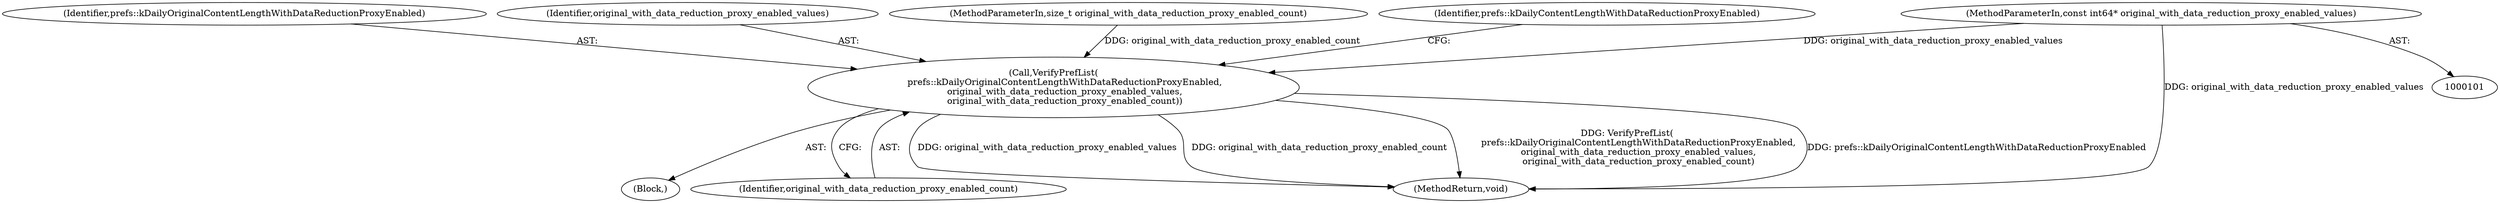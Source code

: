 digraph "0_Chrome_828eab2216a765dea92575c290421c115b8ad028_9@pointer" {
"1000106" [label="(MethodParameterIn,const int64* original_with_data_reduction_proxy_enabled_values)"];
"1000123" [label="(Call,VerifyPrefList(\n        prefs::kDailyOriginalContentLengthWithDataReductionProxyEnabled,\n        original_with_data_reduction_proxy_enabled_values,\n        original_with_data_reduction_proxy_enabled_count))"];
"1000124" [label="(Identifier,prefs::kDailyOriginalContentLengthWithDataReductionProxyEnabled)"];
"1000114" [label="(Block,)"];
"1000125" [label="(Identifier,original_with_data_reduction_proxy_enabled_values)"];
"1000107" [label="(MethodParameterIn,size_t original_with_data_reduction_proxy_enabled_count)"];
"1000106" [label="(MethodParameterIn,const int64* original_with_data_reduction_proxy_enabled_values)"];
"1000123" [label="(Call,VerifyPrefList(\n        prefs::kDailyOriginalContentLengthWithDataReductionProxyEnabled,\n        original_with_data_reduction_proxy_enabled_values,\n        original_with_data_reduction_proxy_enabled_count))"];
"1000126" [label="(Identifier,original_with_data_reduction_proxy_enabled_count)"];
"1000139" [label="(MethodReturn,void)"];
"1000128" [label="(Identifier,prefs::kDailyContentLengthWithDataReductionProxyEnabled)"];
"1000106" -> "1000101"  [label="AST: "];
"1000106" -> "1000139"  [label="DDG: original_with_data_reduction_proxy_enabled_values"];
"1000106" -> "1000123"  [label="DDG: original_with_data_reduction_proxy_enabled_values"];
"1000123" -> "1000114"  [label="AST: "];
"1000123" -> "1000126"  [label="CFG: "];
"1000124" -> "1000123"  [label="AST: "];
"1000125" -> "1000123"  [label="AST: "];
"1000126" -> "1000123"  [label="AST: "];
"1000128" -> "1000123"  [label="CFG: "];
"1000123" -> "1000139"  [label="DDG: original_with_data_reduction_proxy_enabled_values"];
"1000123" -> "1000139"  [label="DDG: original_with_data_reduction_proxy_enabled_count"];
"1000123" -> "1000139"  [label="DDG: VerifyPrefList(\n        prefs::kDailyOriginalContentLengthWithDataReductionProxyEnabled,\n        original_with_data_reduction_proxy_enabled_values,\n        original_with_data_reduction_proxy_enabled_count)"];
"1000123" -> "1000139"  [label="DDG: prefs::kDailyOriginalContentLengthWithDataReductionProxyEnabled"];
"1000107" -> "1000123"  [label="DDG: original_with_data_reduction_proxy_enabled_count"];
}
